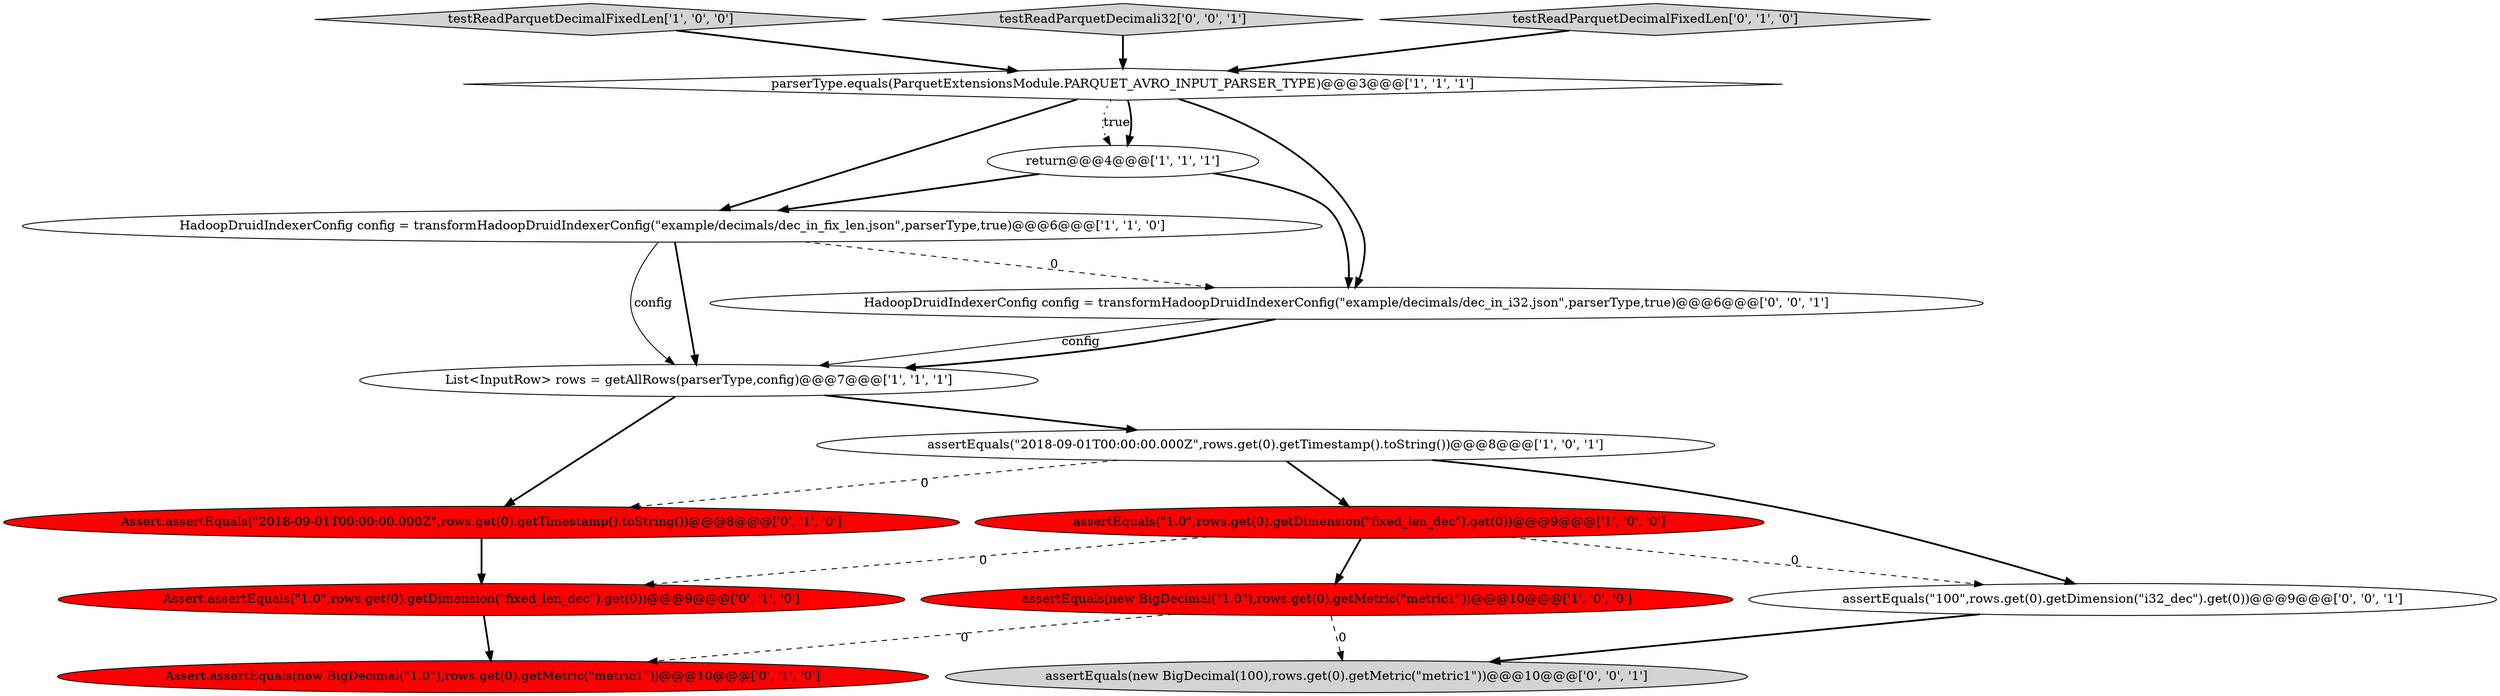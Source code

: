 digraph {
4 [style = filled, label = "return@@@4@@@['1', '1', '1']", fillcolor = white, shape = ellipse image = "AAA0AAABBB1BBB"];
1 [style = filled, label = "testReadParquetDecimalFixedLen['1', '0', '0']", fillcolor = lightgray, shape = diamond image = "AAA0AAABBB1BBB"];
11 [style = filled, label = "Assert.assertEquals(\"1.0\",rows.get(0).getDimension(\"fixed_len_dec\").get(0))@@@9@@@['0', '1', '0']", fillcolor = red, shape = ellipse image = "AAA1AAABBB2BBB"];
12 [style = filled, label = "testReadParquetDecimali32['0', '0', '1']", fillcolor = lightgray, shape = diamond image = "AAA0AAABBB3BBB"];
0 [style = filled, label = "assertEquals(new BigDecimal(\"1.0\"),rows.get(0).getMetric(\"metric1\"))@@@10@@@['1', '0', '0']", fillcolor = red, shape = ellipse image = "AAA1AAABBB1BBB"];
5 [style = filled, label = "parserType.equals(ParquetExtensionsModule.PARQUET_AVRO_INPUT_PARSER_TYPE)@@@3@@@['1', '1', '1']", fillcolor = white, shape = diamond image = "AAA0AAABBB1BBB"];
9 [style = filled, label = "Assert.assertEquals(new BigDecimal(\"1.0\"),rows.get(0).getMetric(\"metric1\"))@@@10@@@['0', '1', '0']", fillcolor = red, shape = ellipse image = "AAA1AAABBB2BBB"];
7 [style = filled, label = "HadoopDruidIndexerConfig config = transformHadoopDruidIndexerConfig(\"example/decimals/dec_in_fix_len.json\",parserType,true)@@@6@@@['1', '1', '0']", fillcolor = white, shape = ellipse image = "AAA0AAABBB1BBB"];
2 [style = filled, label = "assertEquals(\"2018-09-01T00:00:00.000Z\",rows.get(0).getTimestamp().toString())@@@8@@@['1', '0', '1']", fillcolor = white, shape = ellipse image = "AAA0AAABBB1BBB"];
14 [style = filled, label = "HadoopDruidIndexerConfig config = transformHadoopDruidIndexerConfig(\"example/decimals/dec_in_i32.json\",parserType,true)@@@6@@@['0', '0', '1']", fillcolor = white, shape = ellipse image = "AAA0AAABBB3BBB"];
3 [style = filled, label = "assertEquals(\"1.0\",rows.get(0).getDimension(\"fixed_len_dec\").get(0))@@@9@@@['1', '0', '0']", fillcolor = red, shape = ellipse image = "AAA1AAABBB1BBB"];
6 [style = filled, label = "List<InputRow> rows = getAllRows(parserType,config)@@@7@@@['1', '1', '1']", fillcolor = white, shape = ellipse image = "AAA0AAABBB1BBB"];
13 [style = filled, label = "assertEquals(new BigDecimal(100),rows.get(0).getMetric(\"metric1\"))@@@10@@@['0', '0', '1']", fillcolor = lightgray, shape = ellipse image = "AAA0AAABBB3BBB"];
8 [style = filled, label = "testReadParquetDecimalFixedLen['0', '1', '0']", fillcolor = lightgray, shape = diamond image = "AAA0AAABBB2BBB"];
15 [style = filled, label = "assertEquals(\"100\",rows.get(0).getDimension(\"i32_dec\").get(0))@@@9@@@['0', '0', '1']", fillcolor = white, shape = ellipse image = "AAA0AAABBB3BBB"];
10 [style = filled, label = "Assert.assertEquals(\"2018-09-01T00:00:00.000Z\",rows.get(0).getTimestamp().toString())@@@8@@@['0', '1', '0']", fillcolor = red, shape = ellipse image = "AAA1AAABBB2BBB"];
1->5 [style = bold, label=""];
4->14 [style = bold, label=""];
15->13 [style = bold, label=""];
12->5 [style = bold, label=""];
7->14 [style = dashed, label="0"];
7->6 [style = solid, label="config"];
2->3 [style = bold, label=""];
14->6 [style = solid, label="config"];
5->14 [style = bold, label=""];
11->9 [style = bold, label=""];
4->7 [style = bold, label=""];
5->4 [style = dotted, label="true"];
3->0 [style = bold, label=""];
2->10 [style = dashed, label="0"];
6->2 [style = bold, label=""];
8->5 [style = bold, label=""];
6->10 [style = bold, label=""];
5->4 [style = bold, label=""];
2->15 [style = bold, label=""];
7->6 [style = bold, label=""];
0->13 [style = dashed, label="0"];
3->15 [style = dashed, label="0"];
5->7 [style = bold, label=""];
0->9 [style = dashed, label="0"];
14->6 [style = bold, label=""];
3->11 [style = dashed, label="0"];
10->11 [style = bold, label=""];
}
